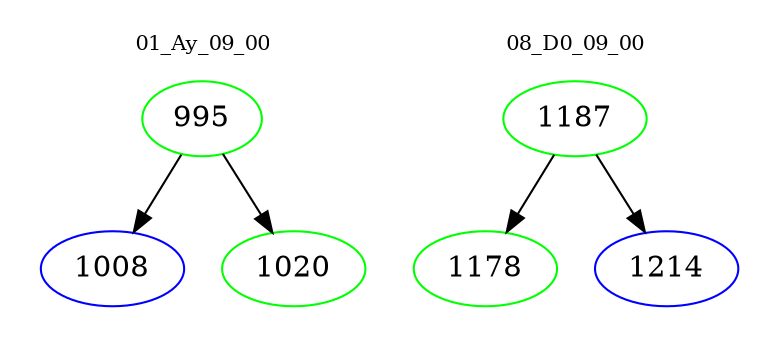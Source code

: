 digraph{
subgraph cluster_0 {
color = white
label = "01_Ay_09_00";
fontsize=10;
T0_995 [label="995", color="green"]
T0_995 -> T0_1008 [color="black"]
T0_1008 [label="1008", color="blue"]
T0_995 -> T0_1020 [color="black"]
T0_1020 [label="1020", color="green"]
}
subgraph cluster_1 {
color = white
label = "08_D0_09_00";
fontsize=10;
T1_1187 [label="1187", color="green"]
T1_1187 -> T1_1178 [color="black"]
T1_1178 [label="1178", color="green"]
T1_1187 -> T1_1214 [color="black"]
T1_1214 [label="1214", color="blue"]
}
}
